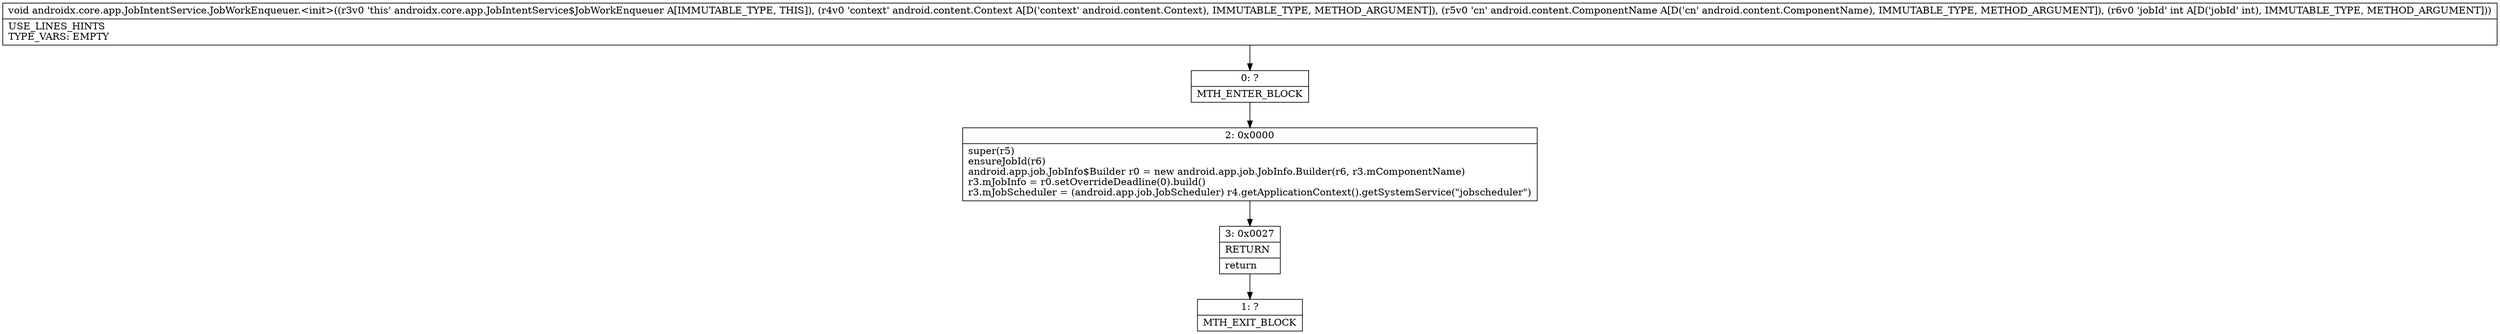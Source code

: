 digraph "CFG forandroidx.core.app.JobIntentService.JobWorkEnqueuer.\<init\>(Landroid\/content\/Context;Landroid\/content\/ComponentName;I)V" {
Node_0 [shape=record,label="{0\:\ ?|MTH_ENTER_BLOCK\l}"];
Node_2 [shape=record,label="{2\:\ 0x0000|super(r5)\lensureJobId(r6)\landroid.app.job.JobInfo$Builder r0 = new android.app.job.JobInfo.Builder(r6, r3.mComponentName)\lr3.mJobInfo = r0.setOverrideDeadline(0).build()\lr3.mJobScheduler = (android.app.job.JobScheduler) r4.getApplicationContext().getSystemService(\"jobscheduler\")\l}"];
Node_3 [shape=record,label="{3\:\ 0x0027|RETURN\l|return\l}"];
Node_1 [shape=record,label="{1\:\ ?|MTH_EXIT_BLOCK\l}"];
MethodNode[shape=record,label="{void androidx.core.app.JobIntentService.JobWorkEnqueuer.\<init\>((r3v0 'this' androidx.core.app.JobIntentService$JobWorkEnqueuer A[IMMUTABLE_TYPE, THIS]), (r4v0 'context' android.content.Context A[D('context' android.content.Context), IMMUTABLE_TYPE, METHOD_ARGUMENT]), (r5v0 'cn' android.content.ComponentName A[D('cn' android.content.ComponentName), IMMUTABLE_TYPE, METHOD_ARGUMENT]), (r6v0 'jobId' int A[D('jobId' int), IMMUTABLE_TYPE, METHOD_ARGUMENT]))  | USE_LINES_HINTS\lTYPE_VARS: EMPTY\l}"];
MethodNode -> Node_0;Node_0 -> Node_2;
Node_2 -> Node_3;
Node_3 -> Node_1;
}


